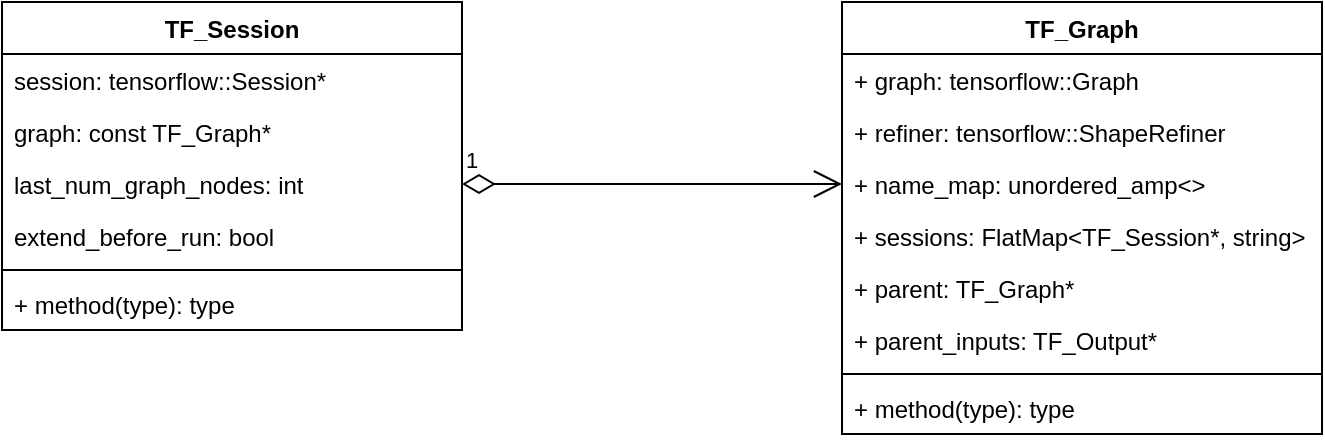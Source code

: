 <mxfile version="13.8.8" type="github">
  <diagram id="lPCko2HEwuIXI5sieI5J" name="Page-1">
    <mxGraphModel dx="1377" dy="748" grid="1" gridSize="10" guides="1" tooltips="1" connect="1" arrows="1" fold="1" page="1" pageScale="1" pageWidth="850" pageHeight="1100" math="0" shadow="0">
      <root>
        <mxCell id="0" />
        <mxCell id="1" parent="0" />
        <mxCell id="JlwO5K9S34G6n30fN1e6-3" value="TF_Session" style="swimlane;fontStyle=1;align=center;verticalAlign=top;childLayout=stackLayout;horizontal=1;startSize=26;horizontalStack=0;resizeParent=1;resizeParentMax=0;resizeLast=0;collapsible=1;marginBottom=0;" vertex="1" parent="1">
          <mxGeometry x="110" y="160" width="230" height="164" as="geometry" />
        </mxCell>
        <mxCell id="JlwO5K9S34G6n30fN1e6-4" value="session: tensorflow::Session*" style="text;strokeColor=none;fillColor=none;align=left;verticalAlign=top;spacingLeft=4;spacingRight=4;overflow=hidden;rotatable=0;points=[[0,0.5],[1,0.5]];portConstraint=eastwest;" vertex="1" parent="JlwO5K9S34G6n30fN1e6-3">
          <mxGeometry y="26" width="230" height="26" as="geometry" />
        </mxCell>
        <mxCell id="JlwO5K9S34G6n30fN1e6-11" value="graph: const TF_Graph*" style="text;strokeColor=none;fillColor=none;align=left;verticalAlign=top;spacingLeft=4;spacingRight=4;overflow=hidden;rotatable=0;points=[[0,0.5],[1,0.5]];portConstraint=eastwest;" vertex="1" parent="JlwO5K9S34G6n30fN1e6-3">
          <mxGeometry y="52" width="230" height="26" as="geometry" />
        </mxCell>
        <mxCell id="JlwO5K9S34G6n30fN1e6-12" value="last_num_graph_nodes: int" style="text;strokeColor=none;fillColor=none;align=left;verticalAlign=top;spacingLeft=4;spacingRight=4;overflow=hidden;rotatable=0;points=[[0,0.5],[1,0.5]];portConstraint=eastwest;" vertex="1" parent="JlwO5K9S34G6n30fN1e6-3">
          <mxGeometry y="78" width="230" height="26" as="geometry" />
        </mxCell>
        <mxCell id="JlwO5K9S34G6n30fN1e6-13" value="extend_before_run: bool" style="text;strokeColor=none;fillColor=none;align=left;verticalAlign=top;spacingLeft=4;spacingRight=4;overflow=hidden;rotatable=0;points=[[0,0.5],[1,0.5]];portConstraint=eastwest;" vertex="1" parent="JlwO5K9S34G6n30fN1e6-3">
          <mxGeometry y="104" width="230" height="26" as="geometry" />
        </mxCell>
        <mxCell id="JlwO5K9S34G6n30fN1e6-5" value="" style="line;strokeWidth=1;fillColor=none;align=left;verticalAlign=middle;spacingTop=-1;spacingLeft=3;spacingRight=3;rotatable=0;labelPosition=right;points=[];portConstraint=eastwest;" vertex="1" parent="JlwO5K9S34G6n30fN1e6-3">
          <mxGeometry y="130" width="230" height="8" as="geometry" />
        </mxCell>
        <mxCell id="JlwO5K9S34G6n30fN1e6-6" value="+ method(type): type" style="text;strokeColor=none;fillColor=none;align=left;verticalAlign=top;spacingLeft=4;spacingRight=4;overflow=hidden;rotatable=0;points=[[0,0.5],[1,0.5]];portConstraint=eastwest;" vertex="1" parent="JlwO5K9S34G6n30fN1e6-3">
          <mxGeometry y="138" width="230" height="26" as="geometry" />
        </mxCell>
        <mxCell id="JlwO5K9S34G6n30fN1e6-7" value="TF_Graph" style="swimlane;fontStyle=1;align=center;verticalAlign=top;childLayout=stackLayout;horizontal=1;startSize=26;horizontalStack=0;resizeParent=1;resizeParentMax=0;resizeLast=0;collapsible=1;marginBottom=0;" vertex="1" parent="1">
          <mxGeometry x="530" y="160" width="240" height="216" as="geometry" />
        </mxCell>
        <mxCell id="JlwO5K9S34G6n30fN1e6-8" value="+ graph: tensorflow::Graph" style="text;strokeColor=none;fillColor=none;align=left;verticalAlign=top;spacingLeft=4;spacingRight=4;overflow=hidden;rotatable=0;points=[[0,0.5],[1,0.5]];portConstraint=eastwest;" vertex="1" parent="JlwO5K9S34G6n30fN1e6-7">
          <mxGeometry y="26" width="240" height="26" as="geometry" />
        </mxCell>
        <mxCell id="JlwO5K9S34G6n30fN1e6-15" value="+ refiner: tensorflow::ShapeRefiner" style="text;strokeColor=none;fillColor=none;align=left;verticalAlign=top;spacingLeft=4;spacingRight=4;overflow=hidden;rotatable=0;points=[[0,0.5],[1,0.5]];portConstraint=eastwest;" vertex="1" parent="JlwO5K9S34G6n30fN1e6-7">
          <mxGeometry y="52" width="240" height="26" as="geometry" />
        </mxCell>
        <mxCell id="JlwO5K9S34G6n30fN1e6-16" value="+ name_map: unordered_amp&lt;&gt;" style="text;strokeColor=none;fillColor=none;align=left;verticalAlign=top;spacingLeft=4;spacingRight=4;overflow=hidden;rotatable=0;points=[[0,0.5],[1,0.5]];portConstraint=eastwest;" vertex="1" parent="JlwO5K9S34G6n30fN1e6-7">
          <mxGeometry y="78" width="240" height="26" as="geometry" />
        </mxCell>
        <mxCell id="JlwO5K9S34G6n30fN1e6-17" value="+ sessions: FlatMap&lt;TF_Session*, string&gt;" style="text;strokeColor=none;fillColor=none;align=left;verticalAlign=top;spacingLeft=4;spacingRight=4;overflow=hidden;rotatable=0;points=[[0,0.5],[1,0.5]];portConstraint=eastwest;" vertex="1" parent="JlwO5K9S34G6n30fN1e6-7">
          <mxGeometry y="104" width="240" height="26" as="geometry" />
        </mxCell>
        <mxCell id="JlwO5K9S34G6n30fN1e6-18" value="+ parent: TF_Graph*" style="text;strokeColor=none;fillColor=none;align=left;verticalAlign=top;spacingLeft=4;spacingRight=4;overflow=hidden;rotatable=0;points=[[0,0.5],[1,0.5]];portConstraint=eastwest;" vertex="1" parent="JlwO5K9S34G6n30fN1e6-7">
          <mxGeometry y="130" width="240" height="26" as="geometry" />
        </mxCell>
        <mxCell id="JlwO5K9S34G6n30fN1e6-19" value="+ parent_inputs: TF_Output*" style="text;strokeColor=none;fillColor=none;align=left;verticalAlign=top;spacingLeft=4;spacingRight=4;overflow=hidden;rotatable=0;points=[[0,0.5],[1,0.5]];portConstraint=eastwest;" vertex="1" parent="JlwO5K9S34G6n30fN1e6-7">
          <mxGeometry y="156" width="240" height="26" as="geometry" />
        </mxCell>
        <mxCell id="JlwO5K9S34G6n30fN1e6-9" value="" style="line;strokeWidth=1;fillColor=none;align=left;verticalAlign=middle;spacingTop=-1;spacingLeft=3;spacingRight=3;rotatable=0;labelPosition=right;points=[];portConstraint=eastwest;" vertex="1" parent="JlwO5K9S34G6n30fN1e6-7">
          <mxGeometry y="182" width="240" height="8" as="geometry" />
        </mxCell>
        <mxCell id="JlwO5K9S34G6n30fN1e6-10" value="+ method(type): type" style="text;strokeColor=none;fillColor=none;align=left;verticalAlign=top;spacingLeft=4;spacingRight=4;overflow=hidden;rotatable=0;points=[[0,0.5],[1,0.5]];portConstraint=eastwest;" vertex="1" parent="JlwO5K9S34G6n30fN1e6-7">
          <mxGeometry y="190" width="240" height="26" as="geometry" />
        </mxCell>
        <mxCell id="JlwO5K9S34G6n30fN1e6-20" value="1" style="endArrow=open;html=1;endSize=12;startArrow=diamondThin;startSize=14;startFill=0;edgeStyle=orthogonalEdgeStyle;align=left;verticalAlign=bottom;exitX=1;exitY=0.5;exitDx=0;exitDy=0;" edge="1" parent="1" source="JlwO5K9S34G6n30fN1e6-12" target="JlwO5K9S34G6n30fN1e6-16">
          <mxGeometry x="-1" y="3" relative="1" as="geometry">
            <mxPoint x="360" y="241.66" as="sourcePoint" />
            <mxPoint x="520" y="241.66" as="targetPoint" />
          </mxGeometry>
        </mxCell>
      </root>
    </mxGraphModel>
  </diagram>
</mxfile>
